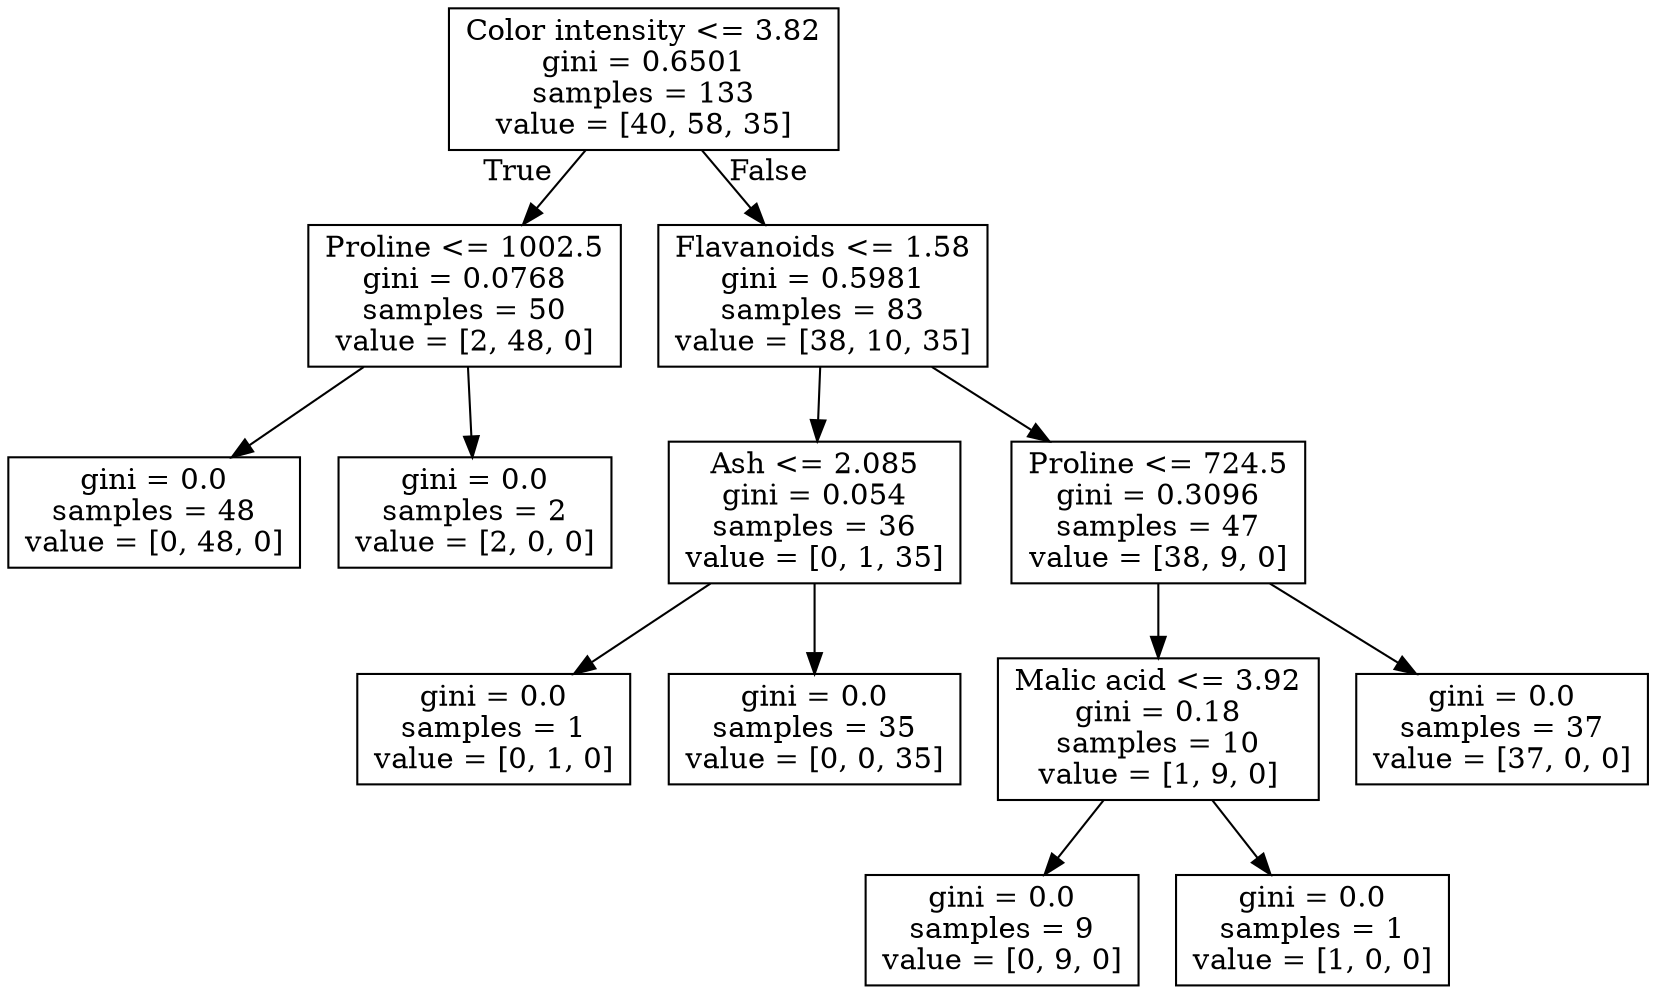 digraph Tree {
node [shape=box] ;
0 [label="Color intensity <= 3.82\ngini = 0.6501\nsamples = 133\nvalue = [40, 58, 35]"] ;
1 [label="Proline <= 1002.5\ngini = 0.0768\nsamples = 50\nvalue = [2, 48, 0]"] ;
0 -> 1 [labeldistance=2.5, labelangle=45, headlabel="True"] ;
2 [label="gini = 0.0\nsamples = 48\nvalue = [0, 48, 0]"] ;
1 -> 2 ;
3 [label="gini = 0.0\nsamples = 2\nvalue = [2, 0, 0]"] ;
1 -> 3 ;
4 [label="Flavanoids <= 1.58\ngini = 0.5981\nsamples = 83\nvalue = [38, 10, 35]"] ;
0 -> 4 [labeldistance=2.5, labelangle=-45, headlabel="False"] ;
5 [label="Ash <= 2.085\ngini = 0.054\nsamples = 36\nvalue = [0, 1, 35]"] ;
4 -> 5 ;
6 [label="gini = 0.0\nsamples = 1\nvalue = [0, 1, 0]"] ;
5 -> 6 ;
7 [label="gini = 0.0\nsamples = 35\nvalue = [0, 0, 35]"] ;
5 -> 7 ;
8 [label="Proline <= 724.5\ngini = 0.3096\nsamples = 47\nvalue = [38, 9, 0]"] ;
4 -> 8 ;
9 [label="Malic acid <= 3.92\ngini = 0.18\nsamples = 10\nvalue = [1, 9, 0]"] ;
8 -> 9 ;
10 [label="gini = 0.0\nsamples = 9\nvalue = [0, 9, 0]"] ;
9 -> 10 ;
11 [label="gini = 0.0\nsamples = 1\nvalue = [1, 0, 0]"] ;
9 -> 11 ;
12 [label="gini = 0.0\nsamples = 37\nvalue = [37, 0, 0]"] ;
8 -> 12 ;
}